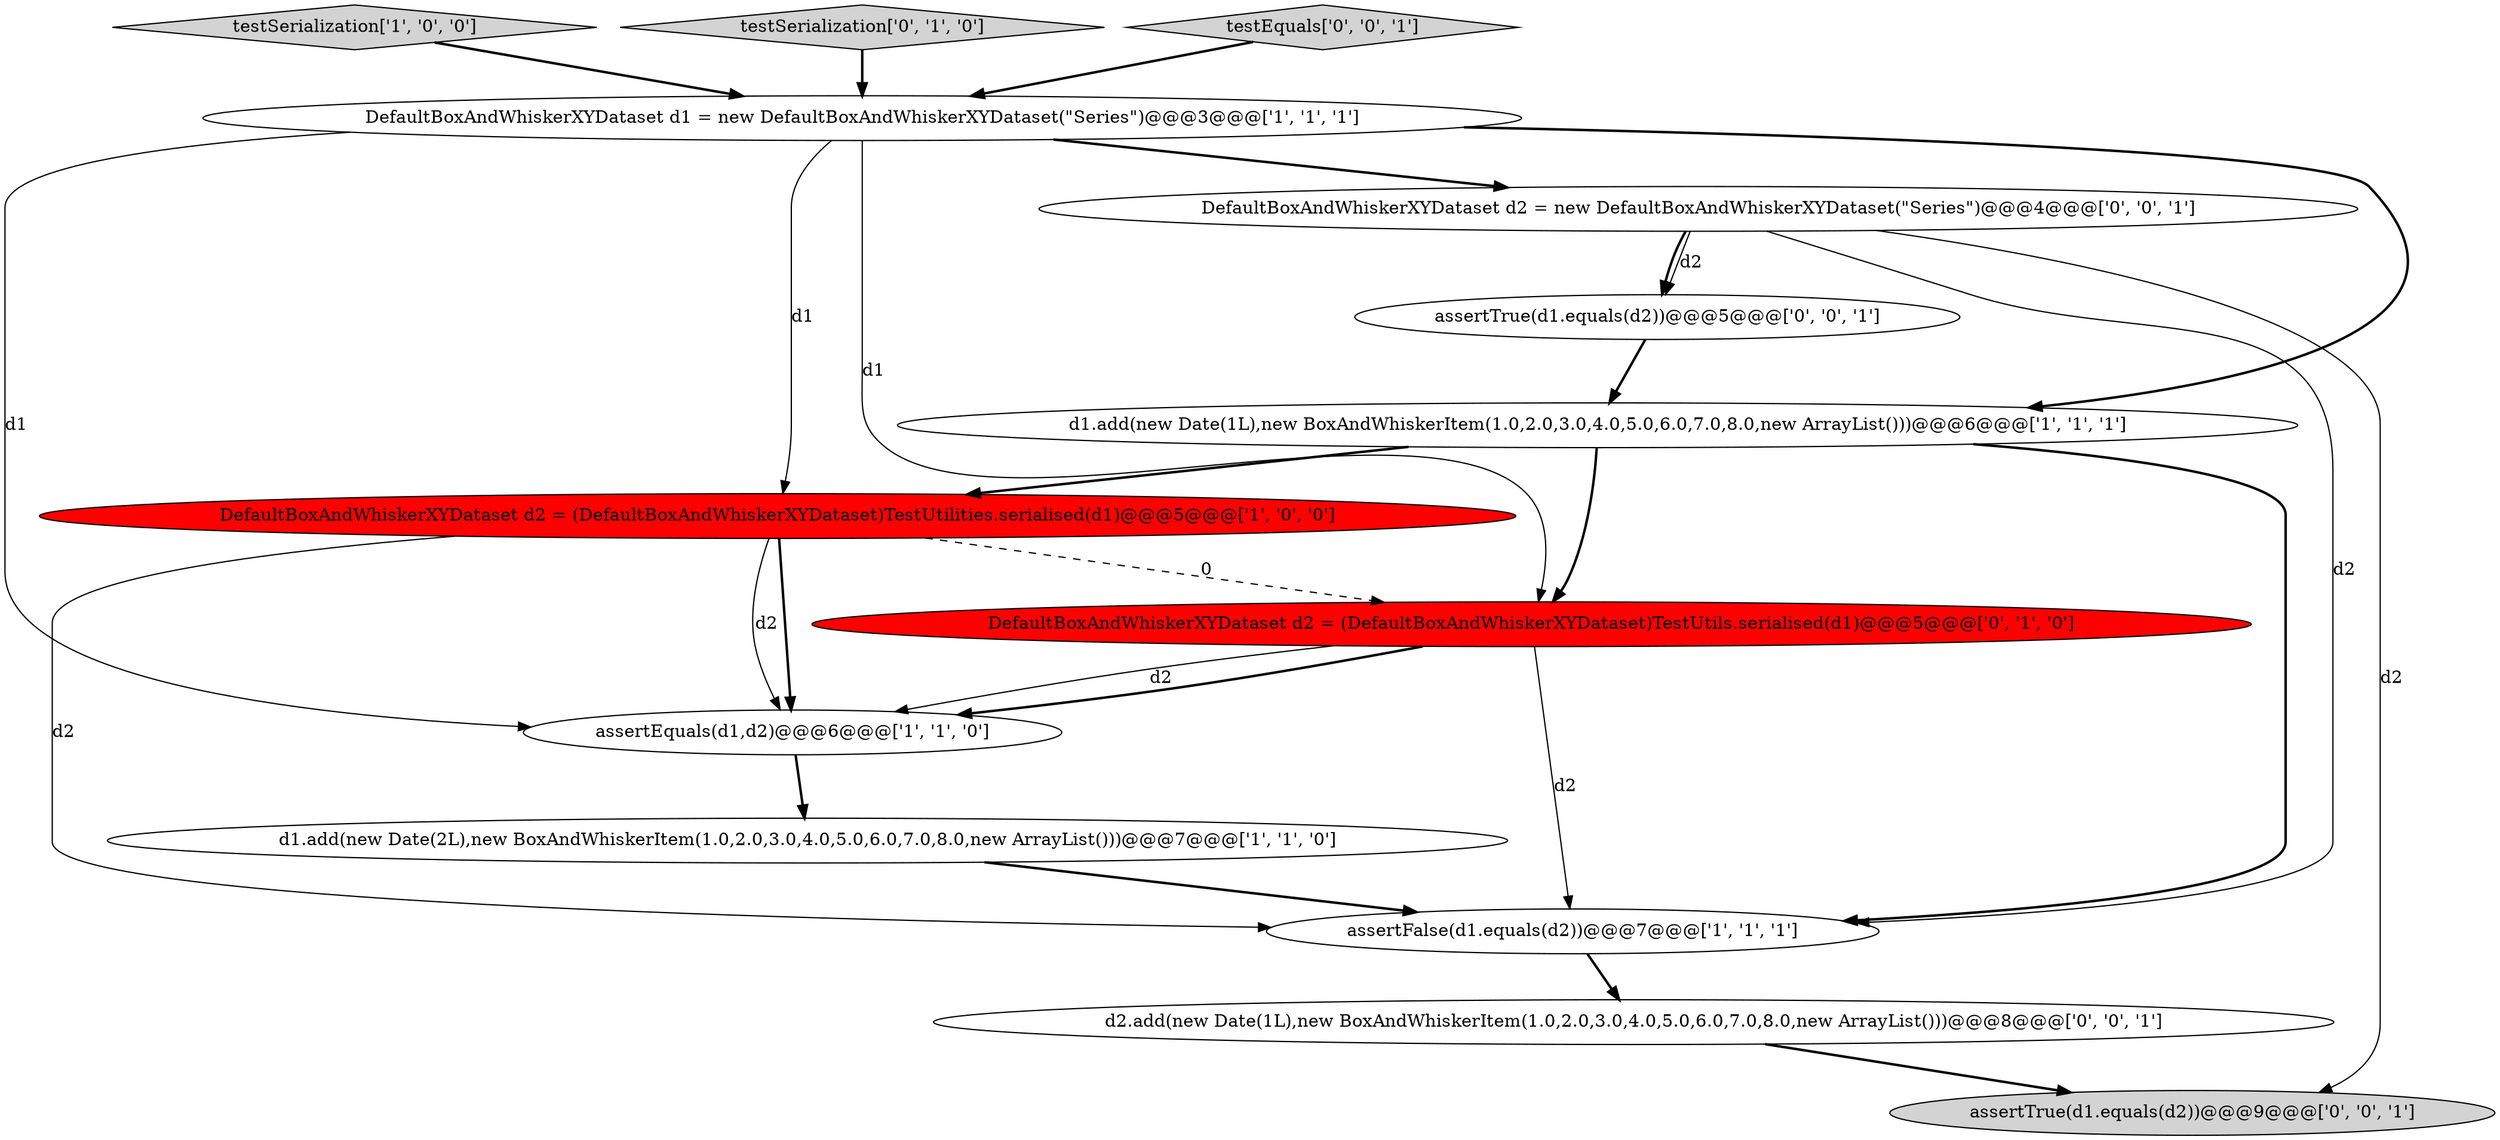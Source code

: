digraph {
4 [style = filled, label = "d1.add(new Date(1L),new BoxAndWhiskerItem(1.0,2.0,3.0,4.0,5.0,6.0,7.0,8.0,new ArrayList()))@@@6@@@['1', '1', '1']", fillcolor = white, shape = ellipse image = "AAA0AAABBB1BBB"];
3 [style = filled, label = "d1.add(new Date(2L),new BoxAndWhiskerItem(1.0,2.0,3.0,4.0,5.0,6.0,7.0,8.0,new ArrayList()))@@@7@@@['1', '1', '0']", fillcolor = white, shape = ellipse image = "AAA0AAABBB1BBB"];
1 [style = filled, label = "testSerialization['1', '0', '0']", fillcolor = lightgray, shape = diamond image = "AAA0AAABBB1BBB"];
9 [style = filled, label = "assertTrue(d1.equals(d2))@@@5@@@['0', '0', '1']", fillcolor = white, shape = ellipse image = "AAA0AAABBB3BBB"];
7 [style = filled, label = "testSerialization['0', '1', '0']", fillcolor = lightgray, shape = diamond image = "AAA0AAABBB2BBB"];
10 [style = filled, label = "d2.add(new Date(1L),new BoxAndWhiskerItem(1.0,2.0,3.0,4.0,5.0,6.0,7.0,8.0,new ArrayList()))@@@8@@@['0', '0', '1']", fillcolor = white, shape = ellipse image = "AAA0AAABBB3BBB"];
13 [style = filled, label = "DefaultBoxAndWhiskerXYDataset d2 = new DefaultBoxAndWhiskerXYDataset(\"Series\")@@@4@@@['0', '0', '1']", fillcolor = white, shape = ellipse image = "AAA0AAABBB3BBB"];
5 [style = filled, label = "DefaultBoxAndWhiskerXYDataset d1 = new DefaultBoxAndWhiskerXYDataset(\"Series\")@@@3@@@['1', '1', '1']", fillcolor = white, shape = ellipse image = "AAA0AAABBB1BBB"];
2 [style = filled, label = "assertEquals(d1,d2)@@@6@@@['1', '1', '0']", fillcolor = white, shape = ellipse image = "AAA0AAABBB1BBB"];
12 [style = filled, label = "testEquals['0', '0', '1']", fillcolor = lightgray, shape = diamond image = "AAA0AAABBB3BBB"];
0 [style = filled, label = "assertFalse(d1.equals(d2))@@@7@@@['1', '1', '1']", fillcolor = white, shape = ellipse image = "AAA0AAABBB1BBB"];
11 [style = filled, label = "assertTrue(d1.equals(d2))@@@9@@@['0', '0', '1']", fillcolor = lightgray, shape = ellipse image = "AAA0AAABBB3BBB"];
8 [style = filled, label = "DefaultBoxAndWhiskerXYDataset d2 = (DefaultBoxAndWhiskerXYDataset)TestUtils.serialised(d1)@@@5@@@['0', '1', '0']", fillcolor = red, shape = ellipse image = "AAA1AAABBB2BBB"];
6 [style = filled, label = "DefaultBoxAndWhiskerXYDataset d2 = (DefaultBoxAndWhiskerXYDataset)TestUtilities.serialised(d1)@@@5@@@['1', '0', '0']", fillcolor = red, shape = ellipse image = "AAA1AAABBB1BBB"];
1->5 [style = bold, label=""];
6->8 [style = dashed, label="0"];
12->5 [style = bold, label=""];
4->6 [style = bold, label=""];
9->4 [style = bold, label=""];
2->3 [style = bold, label=""];
5->8 [style = solid, label="d1"];
8->0 [style = solid, label="d2"];
5->2 [style = solid, label="d1"];
3->0 [style = bold, label=""];
4->0 [style = bold, label=""];
6->2 [style = bold, label=""];
6->2 [style = solid, label="d2"];
7->5 [style = bold, label=""];
0->10 [style = bold, label=""];
13->9 [style = solid, label="d2"];
6->0 [style = solid, label="d2"];
8->2 [style = bold, label=""];
13->0 [style = solid, label="d2"];
5->13 [style = bold, label=""];
5->4 [style = bold, label=""];
5->6 [style = solid, label="d1"];
4->8 [style = bold, label=""];
13->11 [style = solid, label="d2"];
8->2 [style = solid, label="d2"];
13->9 [style = bold, label=""];
10->11 [style = bold, label=""];
}
